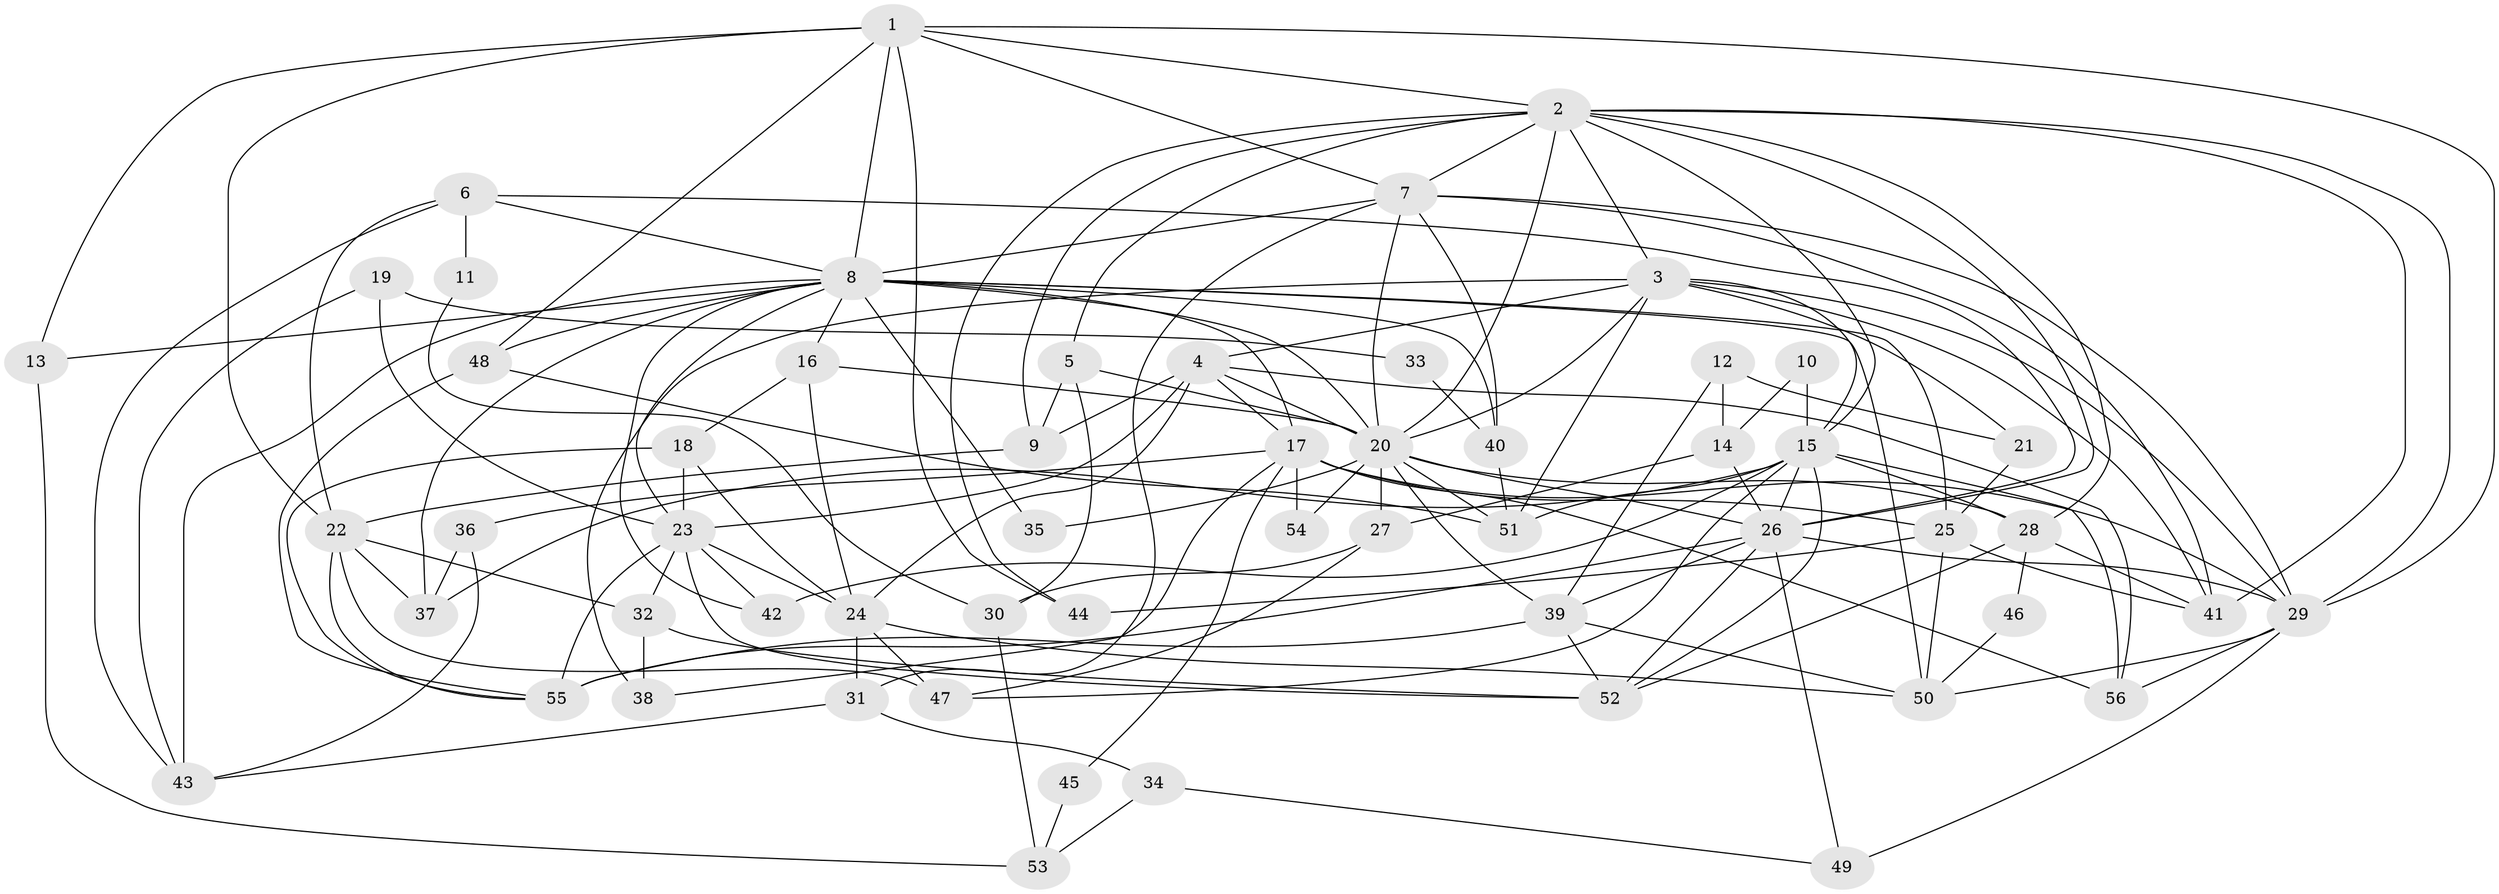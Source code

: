 // original degree distribution, {4: 0.33035714285714285, 5: 0.14285714285714285, 2: 0.15178571428571427, 3: 0.22321428571428573, 6: 0.08928571428571429, 7: 0.044642857142857144, 8: 0.017857142857142856}
// Generated by graph-tools (version 1.1) at 2025/36/03/09/25 02:36:11]
// undirected, 56 vertices, 148 edges
graph export_dot {
graph [start="1"]
  node [color=gray90,style=filled];
  1;
  2;
  3;
  4;
  5;
  6;
  7;
  8;
  9;
  10;
  11;
  12;
  13;
  14;
  15;
  16;
  17;
  18;
  19;
  20;
  21;
  22;
  23;
  24;
  25;
  26;
  27;
  28;
  29;
  30;
  31;
  32;
  33;
  34;
  35;
  36;
  37;
  38;
  39;
  40;
  41;
  42;
  43;
  44;
  45;
  46;
  47;
  48;
  49;
  50;
  51;
  52;
  53;
  54;
  55;
  56;
  1 -- 2 [weight=2.0];
  1 -- 7 [weight=1.0];
  1 -- 8 [weight=1.0];
  1 -- 13 [weight=1.0];
  1 -- 22 [weight=2.0];
  1 -- 29 [weight=1.0];
  1 -- 44 [weight=1.0];
  1 -- 48 [weight=1.0];
  2 -- 3 [weight=1.0];
  2 -- 5 [weight=1.0];
  2 -- 7 [weight=1.0];
  2 -- 9 [weight=1.0];
  2 -- 15 [weight=2.0];
  2 -- 20 [weight=1.0];
  2 -- 26 [weight=1.0];
  2 -- 28 [weight=1.0];
  2 -- 29 [weight=1.0];
  2 -- 41 [weight=1.0];
  2 -- 44 [weight=1.0];
  3 -- 4 [weight=2.0];
  3 -- 15 [weight=2.0];
  3 -- 20 [weight=1.0];
  3 -- 21 [weight=1.0];
  3 -- 29 [weight=1.0];
  3 -- 38 [weight=1.0];
  3 -- 41 [weight=1.0];
  3 -- 51 [weight=1.0];
  4 -- 9 [weight=1.0];
  4 -- 17 [weight=1.0];
  4 -- 20 [weight=1.0];
  4 -- 23 [weight=2.0];
  4 -- 24 [weight=1.0];
  4 -- 56 [weight=1.0];
  5 -- 9 [weight=1.0];
  5 -- 20 [weight=1.0];
  5 -- 30 [weight=1.0];
  6 -- 8 [weight=1.0];
  6 -- 11 [weight=1.0];
  6 -- 22 [weight=1.0];
  6 -- 26 [weight=1.0];
  6 -- 43 [weight=1.0];
  7 -- 8 [weight=1.0];
  7 -- 20 [weight=1.0];
  7 -- 29 [weight=1.0];
  7 -- 31 [weight=1.0];
  7 -- 40 [weight=1.0];
  7 -- 41 [weight=1.0];
  8 -- 13 [weight=1.0];
  8 -- 16 [weight=2.0];
  8 -- 17 [weight=1.0];
  8 -- 20 [weight=4.0];
  8 -- 23 [weight=1.0];
  8 -- 25 [weight=1.0];
  8 -- 35 [weight=1.0];
  8 -- 37 [weight=1.0];
  8 -- 40 [weight=1.0];
  8 -- 42 [weight=1.0];
  8 -- 43 [weight=1.0];
  8 -- 48 [weight=1.0];
  8 -- 50 [weight=1.0];
  9 -- 22 [weight=1.0];
  10 -- 14 [weight=1.0];
  10 -- 15 [weight=1.0];
  11 -- 30 [weight=1.0];
  12 -- 14 [weight=1.0];
  12 -- 21 [weight=1.0];
  12 -- 39 [weight=1.0];
  13 -- 53 [weight=1.0];
  14 -- 26 [weight=1.0];
  14 -- 27 [weight=1.0];
  15 -- 26 [weight=1.0];
  15 -- 28 [weight=1.0];
  15 -- 37 [weight=2.0];
  15 -- 42 [weight=1.0];
  15 -- 47 [weight=1.0];
  15 -- 51 [weight=1.0];
  15 -- 52 [weight=1.0];
  15 -- 56 [weight=1.0];
  16 -- 18 [weight=1.0];
  16 -- 20 [weight=1.0];
  16 -- 24 [weight=1.0];
  17 -- 25 [weight=1.0];
  17 -- 29 [weight=1.0];
  17 -- 36 [weight=1.0];
  17 -- 38 [weight=1.0];
  17 -- 45 [weight=1.0];
  17 -- 54 [weight=1.0];
  17 -- 56 [weight=1.0];
  18 -- 23 [weight=1.0];
  18 -- 24 [weight=1.0];
  18 -- 55 [weight=1.0];
  19 -- 23 [weight=1.0];
  19 -- 33 [weight=1.0];
  19 -- 43 [weight=1.0];
  20 -- 26 [weight=1.0];
  20 -- 27 [weight=1.0];
  20 -- 28 [weight=1.0];
  20 -- 35 [weight=1.0];
  20 -- 39 [weight=1.0];
  20 -- 51 [weight=1.0];
  20 -- 54 [weight=1.0];
  21 -- 25 [weight=1.0];
  22 -- 32 [weight=1.0];
  22 -- 37 [weight=1.0];
  22 -- 47 [weight=1.0];
  22 -- 55 [weight=1.0];
  23 -- 24 [weight=2.0];
  23 -- 32 [weight=1.0];
  23 -- 42 [weight=2.0];
  23 -- 52 [weight=1.0];
  23 -- 55 [weight=1.0];
  24 -- 31 [weight=1.0];
  24 -- 47 [weight=1.0];
  24 -- 50 [weight=1.0];
  25 -- 41 [weight=1.0];
  25 -- 44 [weight=1.0];
  25 -- 50 [weight=1.0];
  26 -- 29 [weight=1.0];
  26 -- 39 [weight=1.0];
  26 -- 49 [weight=2.0];
  26 -- 52 [weight=1.0];
  26 -- 55 [weight=1.0];
  27 -- 30 [weight=1.0];
  27 -- 47 [weight=1.0];
  28 -- 41 [weight=1.0];
  28 -- 46 [weight=1.0];
  28 -- 52 [weight=1.0];
  29 -- 49 [weight=1.0];
  29 -- 50 [weight=1.0];
  29 -- 56 [weight=1.0];
  30 -- 53 [weight=1.0];
  31 -- 34 [weight=1.0];
  31 -- 43 [weight=1.0];
  32 -- 38 [weight=1.0];
  32 -- 52 [weight=1.0];
  33 -- 40 [weight=1.0];
  34 -- 49 [weight=1.0];
  34 -- 53 [weight=1.0];
  36 -- 37 [weight=1.0];
  36 -- 43 [weight=1.0];
  39 -- 50 [weight=1.0];
  39 -- 52 [weight=1.0];
  39 -- 55 [weight=1.0];
  40 -- 51 [weight=1.0];
  45 -- 53 [weight=1.0];
  46 -- 50 [weight=1.0];
  48 -- 51 [weight=1.0];
  48 -- 55 [weight=1.0];
}
